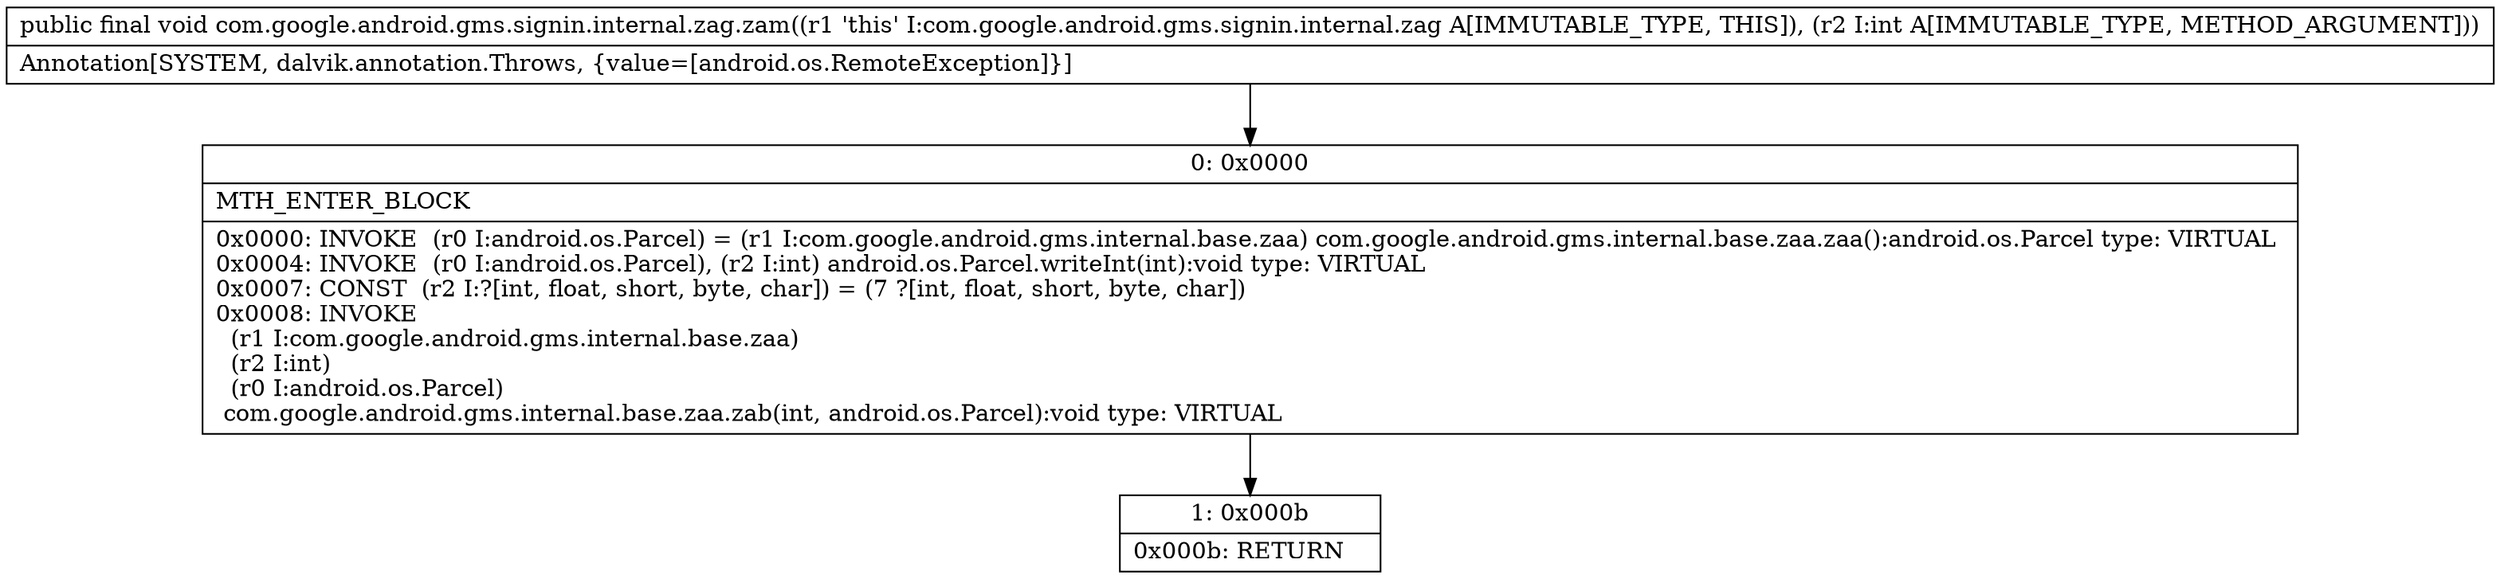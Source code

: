 digraph "CFG forcom.google.android.gms.signin.internal.zag.zam(I)V" {
Node_0 [shape=record,label="{0\:\ 0x0000|MTH_ENTER_BLOCK\l|0x0000: INVOKE  (r0 I:android.os.Parcel) = (r1 I:com.google.android.gms.internal.base.zaa) com.google.android.gms.internal.base.zaa.zaa():android.os.Parcel type: VIRTUAL \l0x0004: INVOKE  (r0 I:android.os.Parcel), (r2 I:int) android.os.Parcel.writeInt(int):void type: VIRTUAL \l0x0007: CONST  (r2 I:?[int, float, short, byte, char]) = (7 ?[int, float, short, byte, char]) \l0x0008: INVOKE  \l  (r1 I:com.google.android.gms.internal.base.zaa)\l  (r2 I:int)\l  (r0 I:android.os.Parcel)\l com.google.android.gms.internal.base.zaa.zab(int, android.os.Parcel):void type: VIRTUAL \l}"];
Node_1 [shape=record,label="{1\:\ 0x000b|0x000b: RETURN   \l}"];
MethodNode[shape=record,label="{public final void com.google.android.gms.signin.internal.zag.zam((r1 'this' I:com.google.android.gms.signin.internal.zag A[IMMUTABLE_TYPE, THIS]), (r2 I:int A[IMMUTABLE_TYPE, METHOD_ARGUMENT]))  | Annotation[SYSTEM, dalvik.annotation.Throws, \{value=[android.os.RemoteException]\}]\l}"];
MethodNode -> Node_0;
Node_0 -> Node_1;
}


